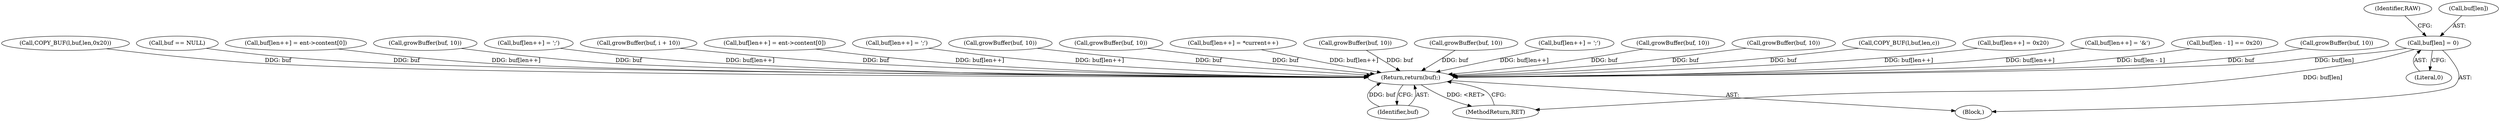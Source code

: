 digraph "0_Chrome_d0947db40187f4708c58e64cbd6013faf9eddeed_0@array" {
"1000756" [label="(Call,buf[len] = 0)"];
"1000805" [label="(Return,return(buf);)"];
"1000697" [label="(Call,growBuffer(buf, 10))"];
"1000507" [label="(Call,buf[len++] = *current++)"];
"1000263" [label="(Call,growBuffer(buf, 10))"];
"1000539" [label="(Call,growBuffer(buf, 10))"];
"1000111" [label="(Block,)"];
"1000645" [label="(Call,buf[len++] = ';')"];
"1000378" [label="(Call,growBuffer(buf, 10))"];
"1000720" [label="(Call,growBuffer(buf, 10))"];
"1000708" [label="(Call,COPY_BUF(l,buf,len,c))"];
"1000498" [label="(Call,buf[len++] = 0x20)"];
"1000266" [label="(Call,buf[len++] = '&')"];
"1000760" [label="(Literal,0)"];
"1000747" [label="(Call,buf[len - 1] == 0x20)"];
"1000281" [label="(Call,growBuffer(buf, 10))"];
"1000685" [label="(Call,COPY_BUF(l,buf,len,0x20))"];
"1000763" [label="(Identifier,RAW)"];
"1000195" [label="(Call,buf == NULL)"];
"1000428" [label="(Call,buf[len++] = ent->content[0])"];
"1000327" [label="(Call,growBuffer(buf, 10))"];
"1000756" [label="(Call,buf[len] = 0)"];
"1000826" [label="(MethodReturn,RET)"];
"1000308" [label="(Call,buf[len++] = ';')"];
"1000626" [label="(Call,growBuffer(buf, i + 10))"];
"1000548" [label="(Call,buf[len++] = ent->content[0])"];
"1000805" [label="(Return,return(buf);)"];
"1000420" [label="(Call,buf[len++] = ';')"];
"1000757" [label="(Call,buf[len])"];
"1000522" [label="(Call,growBuffer(buf, 10))"];
"1000806" [label="(Identifier,buf)"];
"1000756" -> "1000111"  [label="AST: "];
"1000756" -> "1000760"  [label="CFG: "];
"1000757" -> "1000756"  [label="AST: "];
"1000760" -> "1000756"  [label="AST: "];
"1000763" -> "1000756"  [label="CFG: "];
"1000756" -> "1000826"  [label="DDG: buf[len]"];
"1000756" -> "1000805"  [label="DDG: buf[len]"];
"1000805" -> "1000111"  [label="AST: "];
"1000805" -> "1000806"  [label="CFG: "];
"1000806" -> "1000805"  [label="AST: "];
"1000826" -> "1000805"  [label="CFG: "];
"1000805" -> "1000826"  [label="DDG: <RET>"];
"1000806" -> "1000805"  [label="DDG: buf"];
"1000539" -> "1000805"  [label="DDG: buf"];
"1000308" -> "1000805"  [label="DDG: buf[len++]"];
"1000626" -> "1000805"  [label="DDG: buf"];
"1000266" -> "1000805"  [label="DDG: buf[len++]"];
"1000327" -> "1000805"  [label="DDG: buf"];
"1000685" -> "1000805"  [label="DDG: buf"];
"1000522" -> "1000805"  [label="DDG: buf"];
"1000420" -> "1000805"  [label="DDG: buf[len++]"];
"1000697" -> "1000805"  [label="DDG: buf"];
"1000428" -> "1000805"  [label="DDG: buf[len++]"];
"1000507" -> "1000805"  [label="DDG: buf[len++]"];
"1000747" -> "1000805"  [label="DDG: buf[len - 1]"];
"1000645" -> "1000805"  [label="DDG: buf[len++]"];
"1000281" -> "1000805"  [label="DDG: buf"];
"1000263" -> "1000805"  [label="DDG: buf"];
"1000378" -> "1000805"  [label="DDG: buf"];
"1000720" -> "1000805"  [label="DDG: buf"];
"1000708" -> "1000805"  [label="DDG: buf"];
"1000498" -> "1000805"  [label="DDG: buf[len++]"];
"1000195" -> "1000805"  [label="DDG: buf"];
"1000548" -> "1000805"  [label="DDG: buf[len++]"];
}
